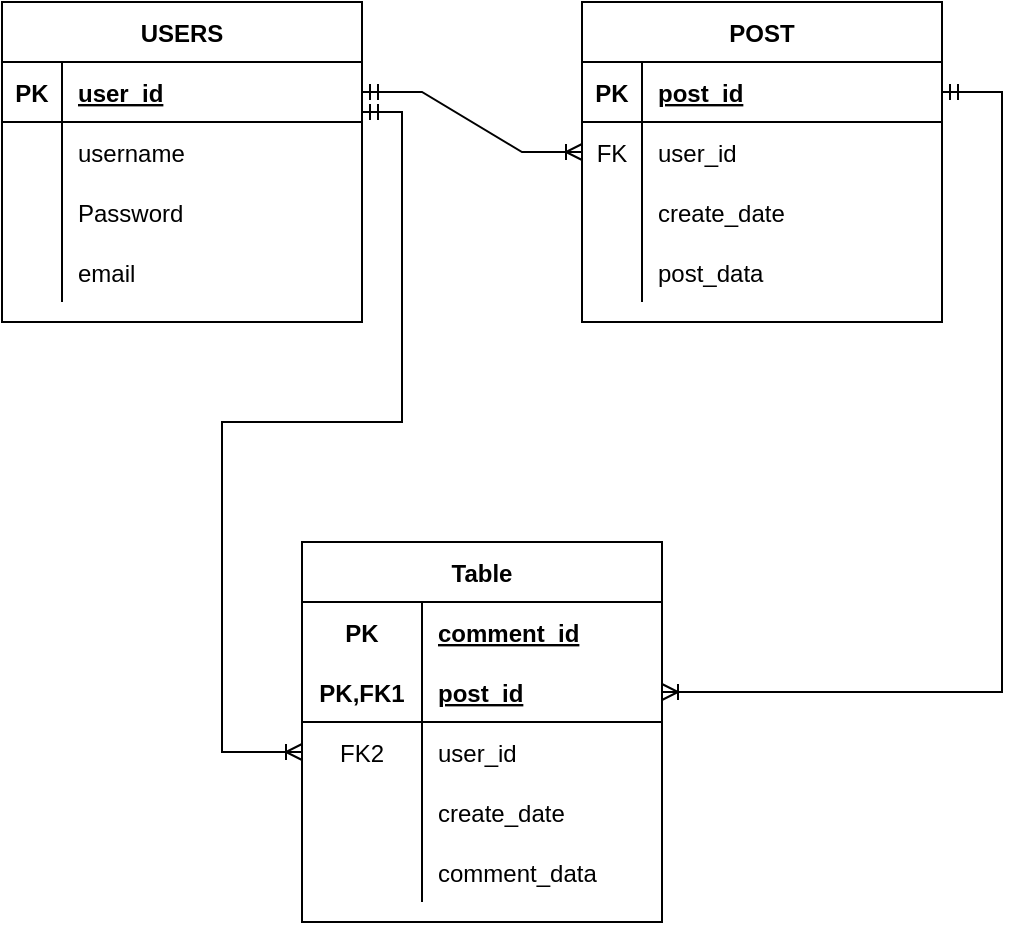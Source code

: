 <mxfile version="16.4.2" type="device"><diagram id="sicHKKOgdGu7TTtIvetp" name="Page-1"><mxGraphModel dx="1012" dy="733" grid="1" gridSize="10" guides="1" tooltips="1" connect="1" arrows="1" fold="1" page="1" pageScale="1" pageWidth="850" pageHeight="1100" math="0" shadow="0"><root><mxCell id="0"/><mxCell id="1" parent="0"/><mxCell id="_F_SYUKK6m84dFwDhDmg-1" value="USERS" style="shape=table;startSize=30;container=1;collapsible=1;childLayout=tableLayout;fixedRows=1;rowLines=0;fontStyle=1;align=center;resizeLast=1;" parent="1" vertex="1"><mxGeometry x="30" y="110" width="180" height="160" as="geometry"/></mxCell><mxCell id="_F_SYUKK6m84dFwDhDmg-2" value="" style="shape=tableRow;horizontal=0;startSize=0;swimlaneHead=0;swimlaneBody=0;fillColor=none;collapsible=0;dropTarget=0;points=[[0,0.5],[1,0.5]];portConstraint=eastwest;top=0;left=0;right=0;bottom=1;" parent="_F_SYUKK6m84dFwDhDmg-1" vertex="1"><mxGeometry y="30" width="180" height="30" as="geometry"/></mxCell><mxCell id="_F_SYUKK6m84dFwDhDmg-3" value="PK" style="shape=partialRectangle;connectable=0;fillColor=none;top=0;left=0;bottom=0;right=0;fontStyle=1;overflow=hidden;" parent="_F_SYUKK6m84dFwDhDmg-2" vertex="1"><mxGeometry width="30" height="30" as="geometry"><mxRectangle width="30" height="30" as="alternateBounds"/></mxGeometry></mxCell><mxCell id="_F_SYUKK6m84dFwDhDmg-4" value="user_id" style="shape=partialRectangle;connectable=0;fillColor=none;top=0;left=0;bottom=0;right=0;align=left;spacingLeft=6;fontStyle=5;overflow=hidden;" parent="_F_SYUKK6m84dFwDhDmg-2" vertex="1"><mxGeometry x="30" width="150" height="30" as="geometry"><mxRectangle width="150" height="30" as="alternateBounds"/></mxGeometry></mxCell><mxCell id="_F_SYUKK6m84dFwDhDmg-5" value="" style="shape=tableRow;horizontal=0;startSize=0;swimlaneHead=0;swimlaneBody=0;fillColor=none;collapsible=0;dropTarget=0;points=[[0,0.5],[1,0.5]];portConstraint=eastwest;top=0;left=0;right=0;bottom=0;" parent="_F_SYUKK6m84dFwDhDmg-1" vertex="1"><mxGeometry y="60" width="180" height="30" as="geometry"/></mxCell><mxCell id="_F_SYUKK6m84dFwDhDmg-6" value="" style="shape=partialRectangle;connectable=0;fillColor=none;top=0;left=0;bottom=0;right=0;editable=1;overflow=hidden;" parent="_F_SYUKK6m84dFwDhDmg-5" vertex="1"><mxGeometry width="30" height="30" as="geometry"><mxRectangle width="30" height="30" as="alternateBounds"/></mxGeometry></mxCell><mxCell id="_F_SYUKK6m84dFwDhDmg-7" value="username" style="shape=partialRectangle;connectable=0;fillColor=none;top=0;left=0;bottom=0;right=0;align=left;spacingLeft=6;overflow=hidden;" parent="_F_SYUKK6m84dFwDhDmg-5" vertex="1"><mxGeometry x="30" width="150" height="30" as="geometry"><mxRectangle width="150" height="30" as="alternateBounds"/></mxGeometry></mxCell><mxCell id="_F_SYUKK6m84dFwDhDmg-8" value="" style="shape=tableRow;horizontal=0;startSize=0;swimlaneHead=0;swimlaneBody=0;fillColor=none;collapsible=0;dropTarget=0;points=[[0,0.5],[1,0.5]];portConstraint=eastwest;top=0;left=0;right=0;bottom=0;" parent="_F_SYUKK6m84dFwDhDmg-1" vertex="1"><mxGeometry y="90" width="180" height="30" as="geometry"/></mxCell><mxCell id="_F_SYUKK6m84dFwDhDmg-9" value="" style="shape=partialRectangle;connectable=0;fillColor=none;top=0;left=0;bottom=0;right=0;editable=1;overflow=hidden;" parent="_F_SYUKK6m84dFwDhDmg-8" vertex="1"><mxGeometry width="30" height="30" as="geometry"><mxRectangle width="30" height="30" as="alternateBounds"/></mxGeometry></mxCell><mxCell id="_F_SYUKK6m84dFwDhDmg-10" value="Password" style="shape=partialRectangle;connectable=0;fillColor=none;top=0;left=0;bottom=0;right=0;align=left;spacingLeft=6;overflow=hidden;" parent="_F_SYUKK6m84dFwDhDmg-8" vertex="1"><mxGeometry x="30" width="150" height="30" as="geometry"><mxRectangle width="150" height="30" as="alternateBounds"/></mxGeometry></mxCell><mxCell id="_F_SYUKK6m84dFwDhDmg-11" value="" style="shape=tableRow;horizontal=0;startSize=0;swimlaneHead=0;swimlaneBody=0;fillColor=none;collapsible=0;dropTarget=0;points=[[0,0.5],[1,0.5]];portConstraint=eastwest;top=0;left=0;right=0;bottom=0;" parent="_F_SYUKK6m84dFwDhDmg-1" vertex="1"><mxGeometry y="120" width="180" height="30" as="geometry"/></mxCell><mxCell id="_F_SYUKK6m84dFwDhDmg-12" value="" style="shape=partialRectangle;connectable=0;fillColor=none;top=0;left=0;bottom=0;right=0;editable=1;overflow=hidden;" parent="_F_SYUKK6m84dFwDhDmg-11" vertex="1"><mxGeometry width="30" height="30" as="geometry"><mxRectangle width="30" height="30" as="alternateBounds"/></mxGeometry></mxCell><mxCell id="_F_SYUKK6m84dFwDhDmg-13" value="email" style="shape=partialRectangle;connectable=0;fillColor=none;top=0;left=0;bottom=0;right=0;align=left;spacingLeft=6;overflow=hidden;" parent="_F_SYUKK6m84dFwDhDmg-11" vertex="1"><mxGeometry x="30" width="150" height="30" as="geometry"><mxRectangle width="150" height="30" as="alternateBounds"/></mxGeometry></mxCell><mxCell id="_F_SYUKK6m84dFwDhDmg-14" value="POST" style="shape=table;startSize=30;container=1;collapsible=1;childLayout=tableLayout;fixedRows=1;rowLines=0;fontStyle=1;align=center;resizeLast=1;" parent="1" vertex="1"><mxGeometry x="320" y="110" width="180" height="160" as="geometry"/></mxCell><mxCell id="_F_SYUKK6m84dFwDhDmg-15" value="" style="shape=tableRow;horizontal=0;startSize=0;swimlaneHead=0;swimlaneBody=0;fillColor=none;collapsible=0;dropTarget=0;points=[[0,0.5],[1,0.5]];portConstraint=eastwest;top=0;left=0;right=0;bottom=1;" parent="_F_SYUKK6m84dFwDhDmg-14" vertex="1"><mxGeometry y="30" width="180" height="30" as="geometry"/></mxCell><mxCell id="_F_SYUKK6m84dFwDhDmg-16" value="PK" style="shape=partialRectangle;connectable=0;fillColor=none;top=0;left=0;bottom=0;right=0;fontStyle=1;overflow=hidden;" parent="_F_SYUKK6m84dFwDhDmg-15" vertex="1"><mxGeometry width="30" height="30" as="geometry"><mxRectangle width="30" height="30" as="alternateBounds"/></mxGeometry></mxCell><mxCell id="_F_SYUKK6m84dFwDhDmg-17" value="post_id" style="shape=partialRectangle;connectable=0;fillColor=none;top=0;left=0;bottom=0;right=0;align=left;spacingLeft=6;fontStyle=5;overflow=hidden;" parent="_F_SYUKK6m84dFwDhDmg-15" vertex="1"><mxGeometry x="30" width="150" height="30" as="geometry"><mxRectangle width="150" height="30" as="alternateBounds"/></mxGeometry></mxCell><mxCell id="_F_SYUKK6m84dFwDhDmg-18" value="" style="shape=tableRow;horizontal=0;startSize=0;swimlaneHead=0;swimlaneBody=0;fillColor=none;collapsible=0;dropTarget=0;points=[[0,0.5],[1,0.5]];portConstraint=eastwest;top=0;left=0;right=0;bottom=0;" parent="_F_SYUKK6m84dFwDhDmg-14" vertex="1"><mxGeometry y="60" width="180" height="30" as="geometry"/></mxCell><mxCell id="_F_SYUKK6m84dFwDhDmg-19" value="FK" style="shape=partialRectangle;connectable=0;fillColor=none;top=0;left=0;bottom=0;right=0;editable=1;overflow=hidden;" parent="_F_SYUKK6m84dFwDhDmg-18" vertex="1"><mxGeometry width="30" height="30" as="geometry"><mxRectangle width="30" height="30" as="alternateBounds"/></mxGeometry></mxCell><mxCell id="_F_SYUKK6m84dFwDhDmg-20" value="user_id" style="shape=partialRectangle;connectable=0;fillColor=none;top=0;left=0;bottom=0;right=0;align=left;spacingLeft=6;overflow=hidden;" parent="_F_SYUKK6m84dFwDhDmg-18" vertex="1"><mxGeometry x="30" width="150" height="30" as="geometry"><mxRectangle width="150" height="30" as="alternateBounds"/></mxGeometry></mxCell><mxCell id="_F_SYUKK6m84dFwDhDmg-21" value="" style="shape=tableRow;horizontal=0;startSize=0;swimlaneHead=0;swimlaneBody=0;fillColor=none;collapsible=0;dropTarget=0;points=[[0,0.5],[1,0.5]];portConstraint=eastwest;top=0;left=0;right=0;bottom=0;" parent="_F_SYUKK6m84dFwDhDmg-14" vertex="1"><mxGeometry y="90" width="180" height="30" as="geometry"/></mxCell><mxCell id="_F_SYUKK6m84dFwDhDmg-22" value="" style="shape=partialRectangle;connectable=0;fillColor=none;top=0;left=0;bottom=0;right=0;editable=1;overflow=hidden;" parent="_F_SYUKK6m84dFwDhDmg-21" vertex="1"><mxGeometry width="30" height="30" as="geometry"><mxRectangle width="30" height="30" as="alternateBounds"/></mxGeometry></mxCell><mxCell id="_F_SYUKK6m84dFwDhDmg-23" value="create_date" style="shape=partialRectangle;connectable=0;fillColor=none;top=0;left=0;bottom=0;right=0;align=left;spacingLeft=6;overflow=hidden;" parent="_F_SYUKK6m84dFwDhDmg-21" vertex="1"><mxGeometry x="30" width="150" height="30" as="geometry"><mxRectangle width="150" height="30" as="alternateBounds"/></mxGeometry></mxCell><mxCell id="_F_SYUKK6m84dFwDhDmg-24" value="" style="shape=tableRow;horizontal=0;startSize=0;swimlaneHead=0;swimlaneBody=0;fillColor=none;collapsible=0;dropTarget=0;points=[[0,0.5],[1,0.5]];portConstraint=eastwest;top=0;left=0;right=0;bottom=0;" parent="_F_SYUKK6m84dFwDhDmg-14" vertex="1"><mxGeometry y="120" width="180" height="30" as="geometry"/></mxCell><mxCell id="_F_SYUKK6m84dFwDhDmg-25" value="" style="shape=partialRectangle;connectable=0;fillColor=none;top=0;left=0;bottom=0;right=0;editable=1;overflow=hidden;" parent="_F_SYUKK6m84dFwDhDmg-24" vertex="1"><mxGeometry width="30" height="30" as="geometry"><mxRectangle width="30" height="30" as="alternateBounds"/></mxGeometry></mxCell><mxCell id="_F_SYUKK6m84dFwDhDmg-26" value="post_data" style="shape=partialRectangle;connectable=0;fillColor=none;top=0;left=0;bottom=0;right=0;align=left;spacingLeft=6;overflow=hidden;" parent="_F_SYUKK6m84dFwDhDmg-24" vertex="1"><mxGeometry x="30" width="150" height="30" as="geometry"><mxRectangle width="150" height="30" as="alternateBounds"/></mxGeometry></mxCell><mxCell id="_F_SYUKK6m84dFwDhDmg-40" value="Table" style="shape=table;startSize=30;container=1;collapsible=1;childLayout=tableLayout;fixedRows=1;rowLines=0;fontStyle=1;align=center;resizeLast=1;" parent="1" vertex="1"><mxGeometry x="180" y="380" width="180" height="190" as="geometry"/></mxCell><mxCell id="_F_SYUKK6m84dFwDhDmg-41" value="" style="shape=tableRow;horizontal=0;startSize=0;swimlaneHead=0;swimlaneBody=0;fillColor=none;collapsible=0;dropTarget=0;points=[[0,0.5],[1,0.5]];portConstraint=eastwest;top=0;left=0;right=0;bottom=0;" parent="_F_SYUKK6m84dFwDhDmg-40" vertex="1"><mxGeometry y="30" width="180" height="30" as="geometry"/></mxCell><mxCell id="_F_SYUKK6m84dFwDhDmg-42" value="PK" style="shape=partialRectangle;connectable=0;fillColor=none;top=0;left=0;bottom=0;right=0;fontStyle=1;overflow=hidden;" parent="_F_SYUKK6m84dFwDhDmg-41" vertex="1"><mxGeometry width="60" height="30" as="geometry"><mxRectangle width="60" height="30" as="alternateBounds"/></mxGeometry></mxCell><mxCell id="_F_SYUKK6m84dFwDhDmg-43" value="comment_id" style="shape=partialRectangle;connectable=0;fillColor=none;top=0;left=0;bottom=0;right=0;align=left;spacingLeft=6;fontStyle=5;overflow=hidden;" parent="_F_SYUKK6m84dFwDhDmg-41" vertex="1"><mxGeometry x="60" width="120" height="30" as="geometry"><mxRectangle width="120" height="30" as="alternateBounds"/></mxGeometry></mxCell><mxCell id="_F_SYUKK6m84dFwDhDmg-44" value="" style="shape=tableRow;horizontal=0;startSize=0;swimlaneHead=0;swimlaneBody=0;fillColor=none;collapsible=0;dropTarget=0;points=[[0,0.5],[1,0.5]];portConstraint=eastwest;top=0;left=0;right=0;bottom=1;" parent="_F_SYUKK6m84dFwDhDmg-40" vertex="1"><mxGeometry y="60" width="180" height="30" as="geometry"/></mxCell><mxCell id="_F_SYUKK6m84dFwDhDmg-45" value="PK,FK1" style="shape=partialRectangle;connectable=0;fillColor=none;top=0;left=0;bottom=0;right=0;fontStyle=1;overflow=hidden;" parent="_F_SYUKK6m84dFwDhDmg-44" vertex="1"><mxGeometry width="60" height="30" as="geometry"><mxRectangle width="60" height="30" as="alternateBounds"/></mxGeometry></mxCell><mxCell id="_F_SYUKK6m84dFwDhDmg-46" value="post_id" style="shape=partialRectangle;connectable=0;fillColor=none;top=0;left=0;bottom=0;right=0;align=left;spacingLeft=6;fontStyle=5;overflow=hidden;" parent="_F_SYUKK6m84dFwDhDmg-44" vertex="1"><mxGeometry x="60" width="120" height="30" as="geometry"><mxRectangle width="120" height="30" as="alternateBounds"/></mxGeometry></mxCell><mxCell id="_F_SYUKK6m84dFwDhDmg-47" value="" style="shape=tableRow;horizontal=0;startSize=0;swimlaneHead=0;swimlaneBody=0;fillColor=none;collapsible=0;dropTarget=0;points=[[0,0.5],[1,0.5]];portConstraint=eastwest;top=0;left=0;right=0;bottom=0;" parent="_F_SYUKK6m84dFwDhDmg-40" vertex="1"><mxGeometry y="90" width="180" height="30" as="geometry"/></mxCell><mxCell id="_F_SYUKK6m84dFwDhDmg-48" value="FK2" style="shape=partialRectangle;connectable=0;fillColor=none;top=0;left=0;bottom=0;right=0;editable=1;overflow=hidden;" parent="_F_SYUKK6m84dFwDhDmg-47" vertex="1"><mxGeometry width="60" height="30" as="geometry"><mxRectangle width="60" height="30" as="alternateBounds"/></mxGeometry></mxCell><mxCell id="_F_SYUKK6m84dFwDhDmg-49" value="user_id" style="shape=partialRectangle;connectable=0;fillColor=none;top=0;left=0;bottom=0;right=0;align=left;spacingLeft=6;overflow=hidden;" parent="_F_SYUKK6m84dFwDhDmg-47" vertex="1"><mxGeometry x="60" width="120" height="30" as="geometry"><mxRectangle width="120" height="30" as="alternateBounds"/></mxGeometry></mxCell><mxCell id="Dp7SX8sJEFn6qj_aBi2d-2" value="" style="shape=tableRow;horizontal=0;startSize=0;swimlaneHead=0;swimlaneBody=0;fillColor=none;collapsible=0;dropTarget=0;points=[[0,0.5],[1,0.5]];portConstraint=eastwest;top=0;left=0;right=0;bottom=0;" vertex="1" parent="_F_SYUKK6m84dFwDhDmg-40"><mxGeometry y="120" width="180" height="30" as="geometry"/></mxCell><mxCell id="Dp7SX8sJEFn6qj_aBi2d-3" value="" style="shape=partialRectangle;connectable=0;fillColor=none;top=0;left=0;bottom=0;right=0;editable=1;overflow=hidden;" vertex="1" parent="Dp7SX8sJEFn6qj_aBi2d-2"><mxGeometry width="60" height="30" as="geometry"><mxRectangle width="60" height="30" as="alternateBounds"/></mxGeometry></mxCell><mxCell id="Dp7SX8sJEFn6qj_aBi2d-4" value="create_date" style="shape=partialRectangle;connectable=0;fillColor=none;top=0;left=0;bottom=0;right=0;align=left;spacingLeft=6;overflow=hidden;" vertex="1" parent="Dp7SX8sJEFn6qj_aBi2d-2"><mxGeometry x="60" width="120" height="30" as="geometry"><mxRectangle width="120" height="30" as="alternateBounds"/></mxGeometry></mxCell><mxCell id="_F_SYUKK6m84dFwDhDmg-50" value="" style="shape=tableRow;horizontal=0;startSize=0;swimlaneHead=0;swimlaneBody=0;fillColor=none;collapsible=0;dropTarget=0;points=[[0,0.5],[1,0.5]];portConstraint=eastwest;top=0;left=0;right=0;bottom=0;" parent="_F_SYUKK6m84dFwDhDmg-40" vertex="1"><mxGeometry y="150" width="180" height="30" as="geometry"/></mxCell><mxCell id="_F_SYUKK6m84dFwDhDmg-51" value="" style="shape=partialRectangle;connectable=0;fillColor=none;top=0;left=0;bottom=0;right=0;editable=1;overflow=hidden;" parent="_F_SYUKK6m84dFwDhDmg-50" vertex="1"><mxGeometry width="60" height="30" as="geometry"><mxRectangle width="60" height="30" as="alternateBounds"/></mxGeometry></mxCell><mxCell id="_F_SYUKK6m84dFwDhDmg-52" value="comment_data" style="shape=partialRectangle;connectable=0;fillColor=none;top=0;left=0;bottom=0;right=0;align=left;spacingLeft=6;overflow=hidden;" parent="_F_SYUKK6m84dFwDhDmg-50" vertex="1"><mxGeometry x="60" width="120" height="30" as="geometry"><mxRectangle width="120" height="30" as="alternateBounds"/></mxGeometry></mxCell><mxCell id="_F_SYUKK6m84dFwDhDmg-53" value="" style="edgeStyle=entityRelationEdgeStyle;fontSize=12;html=1;endArrow=ERoneToMany;startArrow=ERmandOne;rounded=0;entryX=0;entryY=0.5;entryDx=0;entryDy=0;exitX=1;exitY=0.5;exitDx=0;exitDy=0;" parent="1" source="_F_SYUKK6m84dFwDhDmg-2" target="_F_SYUKK6m84dFwDhDmg-18" edge="1"><mxGeometry width="100" height="100" relative="1" as="geometry"><mxPoint x="210" y="200" as="sourcePoint"/><mxPoint x="310" y="100" as="targetPoint"/></mxGeometry></mxCell><mxCell id="_F_SYUKK6m84dFwDhDmg-54" value="" style="edgeStyle=orthogonalEdgeStyle;fontSize=12;html=1;endArrow=ERoneToMany;startArrow=ERmandOne;rounded=0;exitX=1;exitY=0.833;exitDx=0;exitDy=0;exitPerimeter=0;entryX=0;entryY=0.5;entryDx=0;entryDy=0;" parent="1" source="_F_SYUKK6m84dFwDhDmg-2" edge="1" target="_F_SYUKK6m84dFwDhDmg-47"><mxGeometry width="100" height="100" relative="1" as="geometry"><mxPoint x="240" y="310" as="sourcePoint"/><mxPoint x="180" y="455" as="targetPoint"/><Array as="points"><mxPoint x="230" y="165"/><mxPoint x="230" y="320"/><mxPoint x="140" y="320"/><mxPoint x="140" y="485"/></Array></mxGeometry></mxCell><mxCell id="_F_SYUKK6m84dFwDhDmg-56" value="" style="edgeStyle=elbowEdgeStyle;fontSize=12;html=1;endArrow=ERoneToMany;startArrow=ERmandOne;rounded=0;exitX=1;exitY=0.5;exitDx=0;exitDy=0;elbow=vertical;entryX=1;entryY=0.5;entryDx=0;entryDy=0;" parent="1" source="_F_SYUKK6m84dFwDhDmg-15" target="_F_SYUKK6m84dFwDhDmg-44" edge="1"><mxGeometry width="100" height="100" relative="1" as="geometry"><mxPoint x="410" y="430" as="sourcePoint"/><mxPoint x="470" y="450" as="targetPoint"/><Array as="points"><mxPoint x="530" y="455"/></Array></mxGeometry></mxCell></root></mxGraphModel></diagram></mxfile>